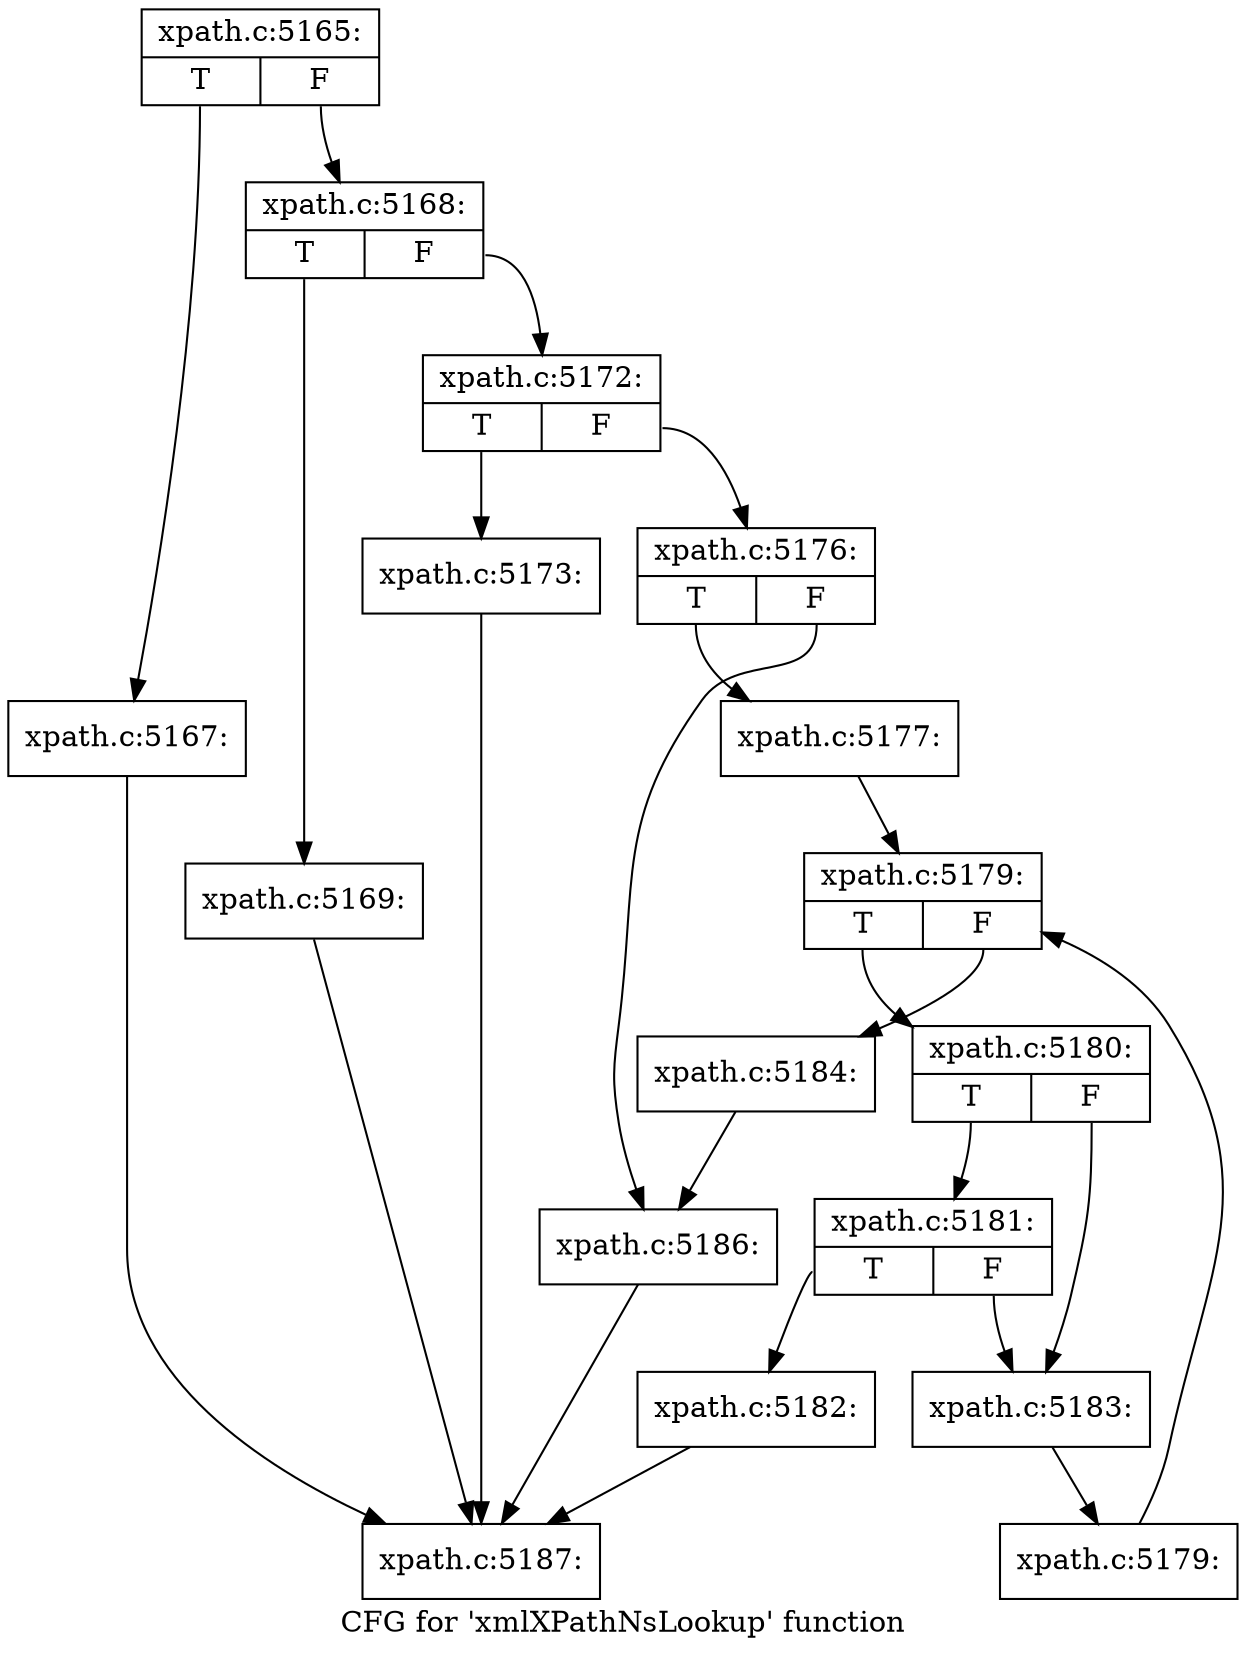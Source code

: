 digraph "CFG for 'xmlXPathNsLookup' function" {
	label="CFG for 'xmlXPathNsLookup' function";

	Node0x48916b0 [shape=record,label="{xpath.c:5165:|{<s0>T|<s1>F}}"];
	Node0x48916b0:s0 -> Node0x48911e0;
	Node0x48916b0:s1 -> Node0x4891890;
	Node0x48911e0 [shape=record,label="{xpath.c:5167:}"];
	Node0x48911e0 -> Node0x4894370;
	Node0x4891890 [shape=record,label="{xpath.c:5168:|{<s0>T|<s1>F}}"];
	Node0x4891890:s0 -> Node0x489a040;
	Node0x4891890:s1 -> Node0x489a090;
	Node0x489a040 [shape=record,label="{xpath.c:5169:}"];
	Node0x489a040 -> Node0x4894370;
	Node0x489a090 [shape=record,label="{xpath.c:5172:|{<s0>T|<s1>F}}"];
	Node0x489a090:s0 -> Node0x489a4f0;
	Node0x489a090:s1 -> Node0x489a540;
	Node0x489a4f0 [shape=record,label="{xpath.c:5173:}"];
	Node0x489a4f0 -> Node0x4894370;
	Node0x489a540 [shape=record,label="{xpath.c:5176:|{<s0>T|<s1>F}}"];
	Node0x489a540:s0 -> Node0x489ad90;
	Node0x489a540:s1 -> Node0x489ade0;
	Node0x489ad90 [shape=record,label="{xpath.c:5177:}"];
	Node0x489ad90 -> Node0x489b740;
	Node0x489b740 [shape=record,label="{xpath.c:5179:|{<s0>T|<s1>F}}"];
	Node0x489b740:s0 -> Node0x489b9c0;
	Node0x489b740:s1 -> Node0x489b5a0;
	Node0x489b9c0 [shape=record,label="{xpath.c:5180:|{<s0>T|<s1>F}}"];
	Node0x489b9c0:s0 -> Node0x489bf30;
	Node0x489b9c0:s1 -> Node0x489bee0;
	Node0x489bf30 [shape=record,label="{xpath.c:5181:|{<s0>T|<s1>F}}"];
	Node0x489bf30:s0 -> Node0x489be90;
	Node0x489bf30:s1 -> Node0x489bee0;
	Node0x489be90 [shape=record,label="{xpath.c:5182:}"];
	Node0x489be90 -> Node0x4894370;
	Node0x489bee0 [shape=record,label="{xpath.c:5183:}"];
	Node0x489bee0 -> Node0x489b930;
	Node0x489b930 [shape=record,label="{xpath.c:5179:}"];
	Node0x489b930 -> Node0x489b740;
	Node0x489b5a0 [shape=record,label="{xpath.c:5184:}"];
	Node0x489b5a0 -> Node0x489ade0;
	Node0x489ade0 [shape=record,label="{xpath.c:5186:}"];
	Node0x489ade0 -> Node0x4894370;
	Node0x4894370 [shape=record,label="{xpath.c:5187:}"];
}
